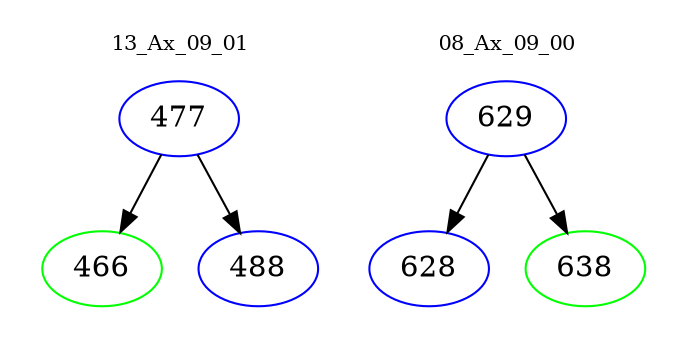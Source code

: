 digraph{
subgraph cluster_0 {
color = white
label = "13_Ax_09_01";
fontsize=10;
T0_477 [label="477", color="blue"]
T0_477 -> T0_466 [color="black"]
T0_466 [label="466", color="green"]
T0_477 -> T0_488 [color="black"]
T0_488 [label="488", color="blue"]
}
subgraph cluster_1 {
color = white
label = "08_Ax_09_00";
fontsize=10;
T1_629 [label="629", color="blue"]
T1_629 -> T1_628 [color="black"]
T1_628 [label="628", color="blue"]
T1_629 -> T1_638 [color="black"]
T1_638 [label="638", color="green"]
}
}
